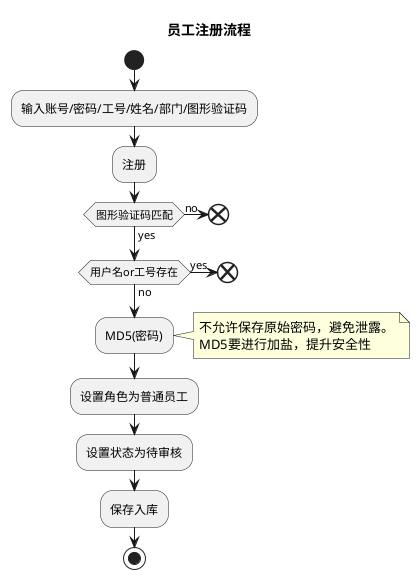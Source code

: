 @startuml
title 员工注册流程
start
:输入账号/密码/工号/姓名/部门/图形验证码;
:注册;
if(图形验证码匹配)then(no)
    end
else(yes)
endif

if(用户名or工号存在)then(yes)
    end
else(no)
endif

:MD5(密码);
note right
  不允许保存原始密码，避免泄露。
  MD5要进行加盐，提升安全性
end note
:设置角色为普通员工;
:设置状态为待审核;
:保存入库;

stop
@enduml
